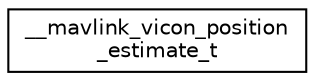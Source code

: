 digraph "Graphical Class Hierarchy"
{
 // INTERACTIVE_SVG=YES
  edge [fontname="Helvetica",fontsize="10",labelfontname="Helvetica",labelfontsize="10"];
  node [fontname="Helvetica",fontsize="10",shape=record];
  rankdir="LR";
  Node1 [label="__mavlink_vicon_position\l_estimate_t",height=0.2,width=0.4,color="black", fillcolor="white", style="filled",URL="$struct____mavlink__vicon__position__estimate__t.html"];
}
